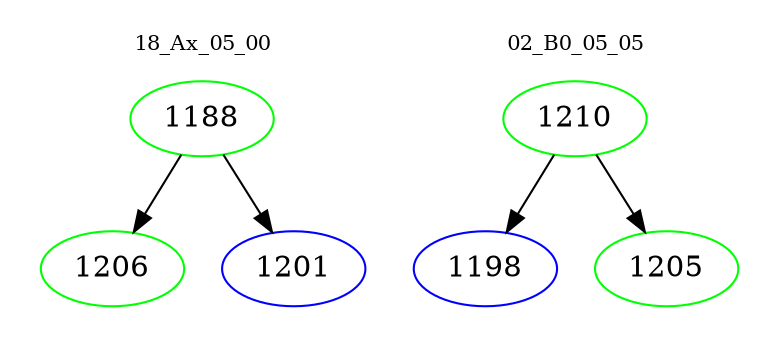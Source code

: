digraph{
subgraph cluster_0 {
color = white
label = "18_Ax_05_00";
fontsize=10;
T0_1188 [label="1188", color="green"]
T0_1188 -> T0_1206 [color="black"]
T0_1206 [label="1206", color="green"]
T0_1188 -> T0_1201 [color="black"]
T0_1201 [label="1201", color="blue"]
}
subgraph cluster_1 {
color = white
label = "02_B0_05_05";
fontsize=10;
T1_1210 [label="1210", color="green"]
T1_1210 -> T1_1198 [color="black"]
T1_1198 [label="1198", color="blue"]
T1_1210 -> T1_1205 [color="black"]
T1_1205 [label="1205", color="green"]
}
}
